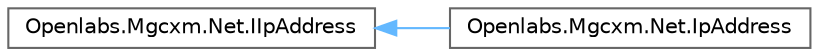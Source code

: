 digraph "Graphical Class Hierarchy"
{
 // LATEX_PDF_SIZE
  bgcolor="transparent";
  edge [fontname=Helvetica,fontsize=10,labelfontname=Helvetica,labelfontsize=10];
  node [fontname=Helvetica,fontsize=10,shape=box,height=0.2,width=0.4];
  rankdir="LR";
  Node0 [id="Node000000",label="Openlabs.Mgcxm.Net.IIpAddress",height=0.2,width=0.4,color="grey40", fillcolor="white", style="filled",URL="$interface_openlabs_1_1_mgcxm_1_1_net_1_1_i_ip_address.html",tooltip=" "];
  Node0 -> Node1 [id="edge107_Node000000_Node000001",dir="back",color="steelblue1",style="solid",tooltip=" "];
  Node1 [id="Node000001",label="Openlabs.Mgcxm.Net.IpAddress",height=0.2,width=0.4,color="grey40", fillcolor="white", style="filled",URL="$class_openlabs_1_1_mgcxm_1_1_net_1_1_ip_address.html",tooltip="Defines a Internet Protocol Address (IP Address), which is read-only."];
}
